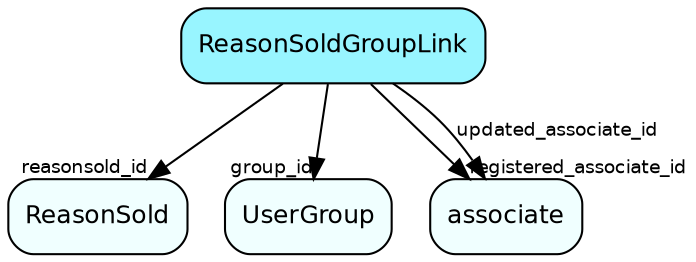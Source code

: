 digraph ReasonSoldGroupLink  {
node [shape = box style="rounded, filled" fontname = "Helvetica" fontsize = "12" ]
edge [fontname = "Helvetica" fontsize = "9"]

ReasonSoldGroupLink[fillcolor = "cadetblue1"]
ReasonSold[fillcolor = "azure1"]
UserGroup[fillcolor = "azure1"]
associate[fillcolor = "azure1"]
ReasonSoldGroupLink -> ReasonSold [headlabel = "reasonsold_id"]
ReasonSoldGroupLink -> UserGroup [headlabel = "group_id"]
ReasonSoldGroupLink -> associate [headlabel = "registered_associate_id"]
ReasonSoldGroupLink -> associate [label = "updated_associate_id"]
}
